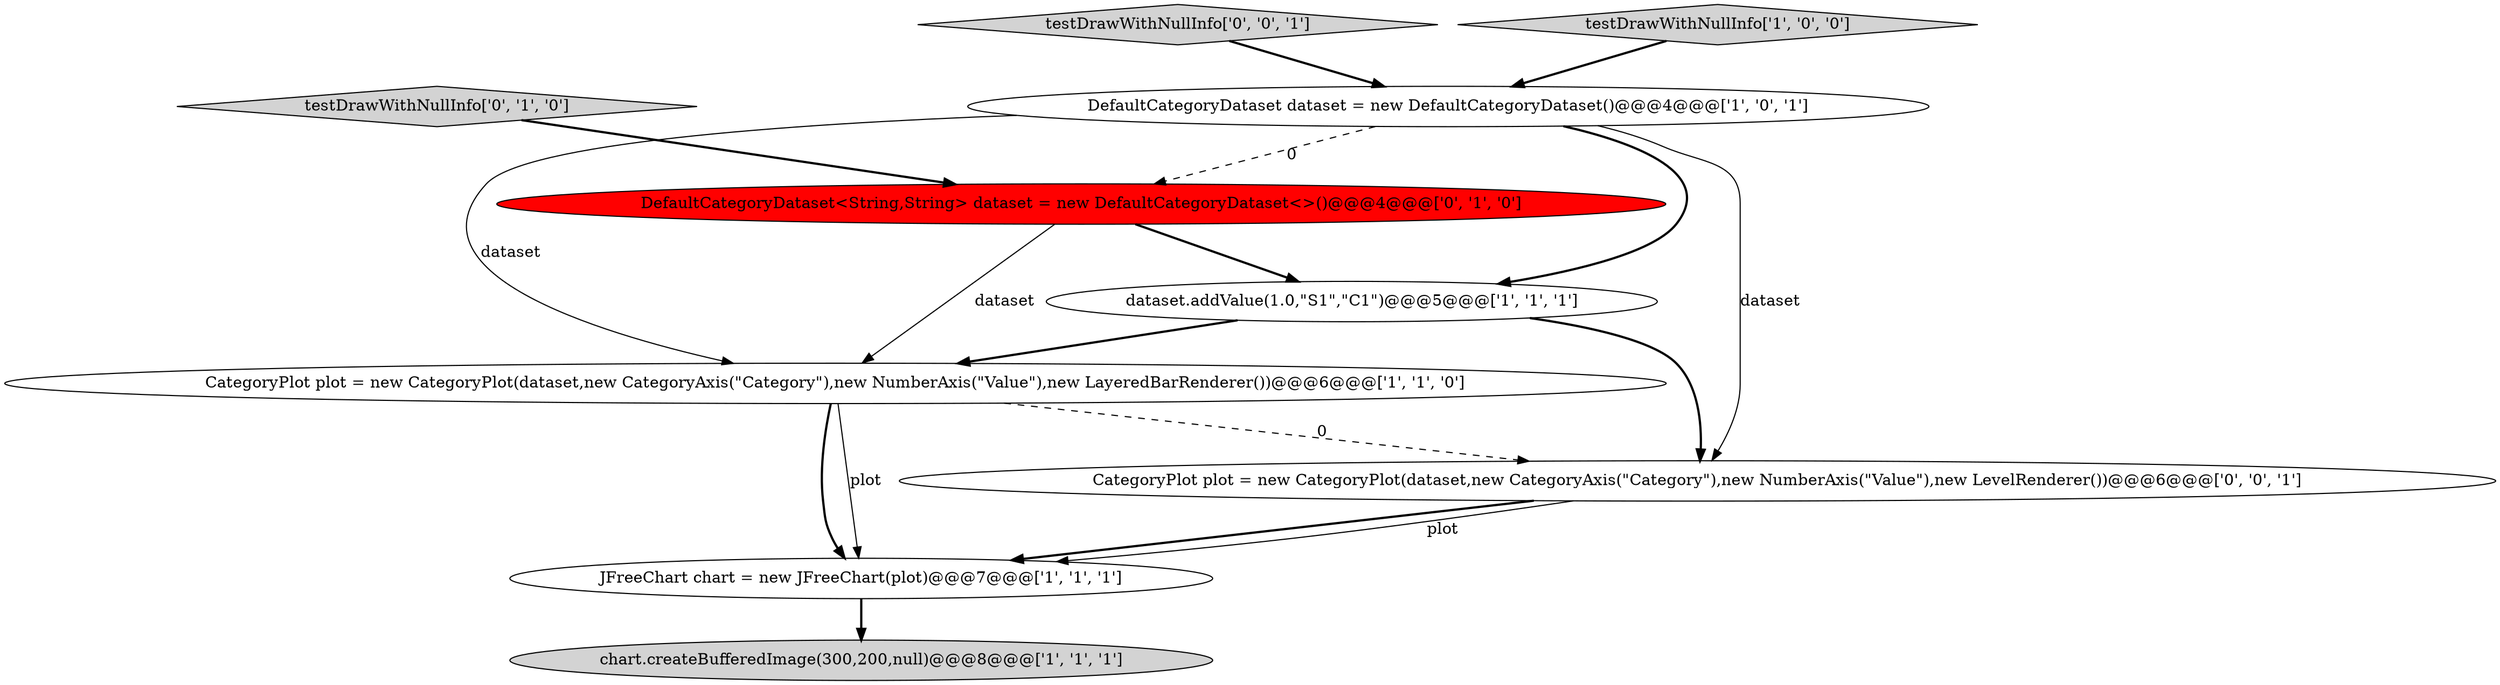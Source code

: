 digraph {
6 [style = filled, label = "DefaultCategoryDataset<String,String> dataset = new DefaultCategoryDataset<>()@@@4@@@['0', '1', '0']", fillcolor = red, shape = ellipse image = "AAA1AAABBB2BBB"];
2 [style = filled, label = "chart.createBufferedImage(300,200,null)@@@8@@@['1', '1', '1']", fillcolor = lightgray, shape = ellipse image = "AAA0AAABBB1BBB"];
9 [style = filled, label = "testDrawWithNullInfo['0', '0', '1']", fillcolor = lightgray, shape = diamond image = "AAA0AAABBB3BBB"];
4 [style = filled, label = "dataset.addValue(1.0,\"S1\",\"C1\")@@@5@@@['1', '1', '1']", fillcolor = white, shape = ellipse image = "AAA0AAABBB1BBB"];
3 [style = filled, label = "CategoryPlot plot = new CategoryPlot(dataset,new CategoryAxis(\"Category\"),new NumberAxis(\"Value\"),new LayeredBarRenderer())@@@6@@@['1', '1', '0']", fillcolor = white, shape = ellipse image = "AAA0AAABBB1BBB"];
7 [style = filled, label = "testDrawWithNullInfo['0', '1', '0']", fillcolor = lightgray, shape = diamond image = "AAA0AAABBB2BBB"];
8 [style = filled, label = "CategoryPlot plot = new CategoryPlot(dataset,new CategoryAxis(\"Category\"),new NumberAxis(\"Value\"),new LevelRenderer())@@@6@@@['0', '0', '1']", fillcolor = white, shape = ellipse image = "AAA0AAABBB3BBB"];
0 [style = filled, label = "DefaultCategoryDataset dataset = new DefaultCategoryDataset()@@@4@@@['1', '0', '1']", fillcolor = white, shape = ellipse image = "AAA0AAABBB1BBB"];
1 [style = filled, label = "testDrawWithNullInfo['1', '0', '0']", fillcolor = lightgray, shape = diamond image = "AAA0AAABBB1BBB"];
5 [style = filled, label = "JFreeChart chart = new JFreeChart(plot)@@@7@@@['1', '1', '1']", fillcolor = white, shape = ellipse image = "AAA0AAABBB1BBB"];
3->8 [style = dashed, label="0"];
4->8 [style = bold, label=""];
4->3 [style = bold, label=""];
6->4 [style = bold, label=""];
5->2 [style = bold, label=""];
3->5 [style = bold, label=""];
3->5 [style = solid, label="plot"];
6->3 [style = solid, label="dataset"];
1->0 [style = bold, label=""];
9->0 [style = bold, label=""];
8->5 [style = bold, label=""];
0->4 [style = bold, label=""];
0->8 [style = solid, label="dataset"];
8->5 [style = solid, label="plot"];
7->6 [style = bold, label=""];
0->6 [style = dashed, label="0"];
0->3 [style = solid, label="dataset"];
}
